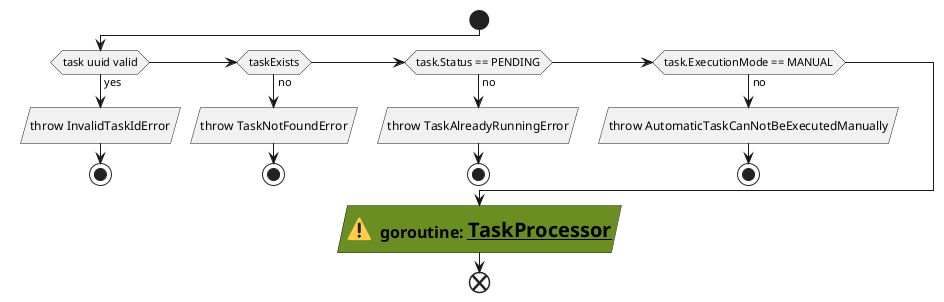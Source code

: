 @startuml

start
if (task uuid valid) then (yes)
  :throw InvalidTaskIdError/
  stop
elseif (taskExists) then (no)
  :throw TaskNotFoundError/
  stop
elseif (task.Status == PENDING) then (no)
  :throw TaskAlreadyRunningError/
  stop
elseif (task.ExecutionMode == MANUAL) then (no)
  :throw AutomaticTaskCanNotBeExecutedManually/
  stop
else ()
endif

#OliveDrab:= <:warning:>  goroutine: __TaskProcessor__ /

end
@enduml